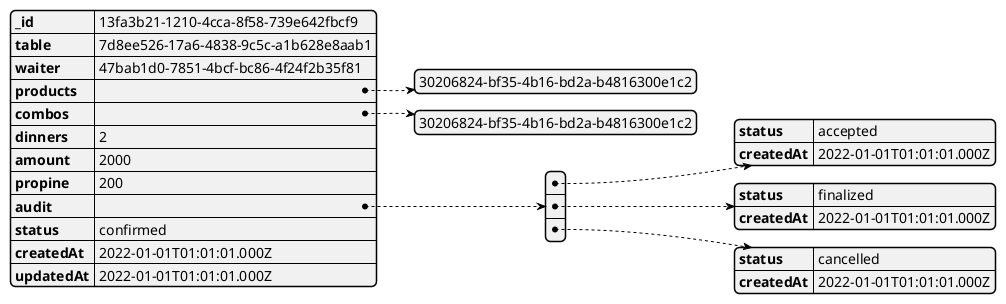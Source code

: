 @startjson
{
    "_id": "13fa3b21-1210-4cca-8f58-739e642fbcf9",
    "table": "7d8ee526-17a6-4838-9c5c-a1b628e8aab1",
    "waiter": "47bab1d0-7851-4bcf-bc86-4f24f2b35f81",
    "products": ["30206824-bf35-4b16-bd2a-b4816300e1c2"],
    "combos": ["30206824-bf35-4b16-bd2a-b4816300e1c2"],
    "dinners": 2,
    "amount": 2000,
    "propine": 200,
    "audit": [
        {
            "status": "accepted",
            "createdAt": "2022-01-01T01:01:01.000Z"
        },
        {
            "status": "finalized",
            "createdAt": "2022-01-01T01:01:01.000Z"
        },
        {
            "status": "cancelled",
            "createdAt": "2022-01-01T01:01:01.000Z"
        }
    ],
    "status": "confirmed",
    "createdAt": "2022-01-01T01:01:01.000Z",
    "updatedAt": "2022-01-01T01:01:01.000Z"
}
@endjson
